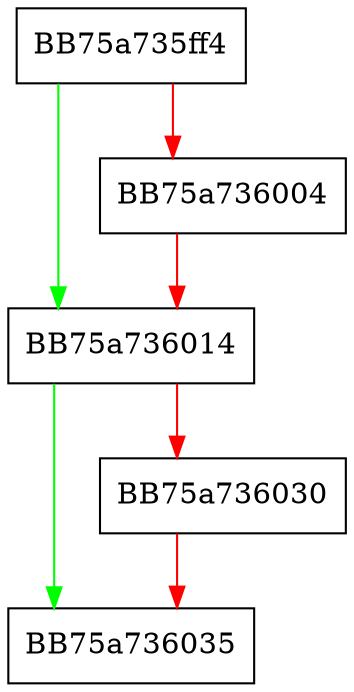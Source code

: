 digraph cleanup_GBB {
  node [shape="box"];
  graph [splines=ortho];
  BB75a735ff4 -> BB75a736014 [color="green"];
  BB75a735ff4 -> BB75a736004 [color="red"];
  BB75a736004 -> BB75a736014 [color="red"];
  BB75a736014 -> BB75a736035 [color="green"];
  BB75a736014 -> BB75a736030 [color="red"];
  BB75a736030 -> BB75a736035 [color="red"];
}